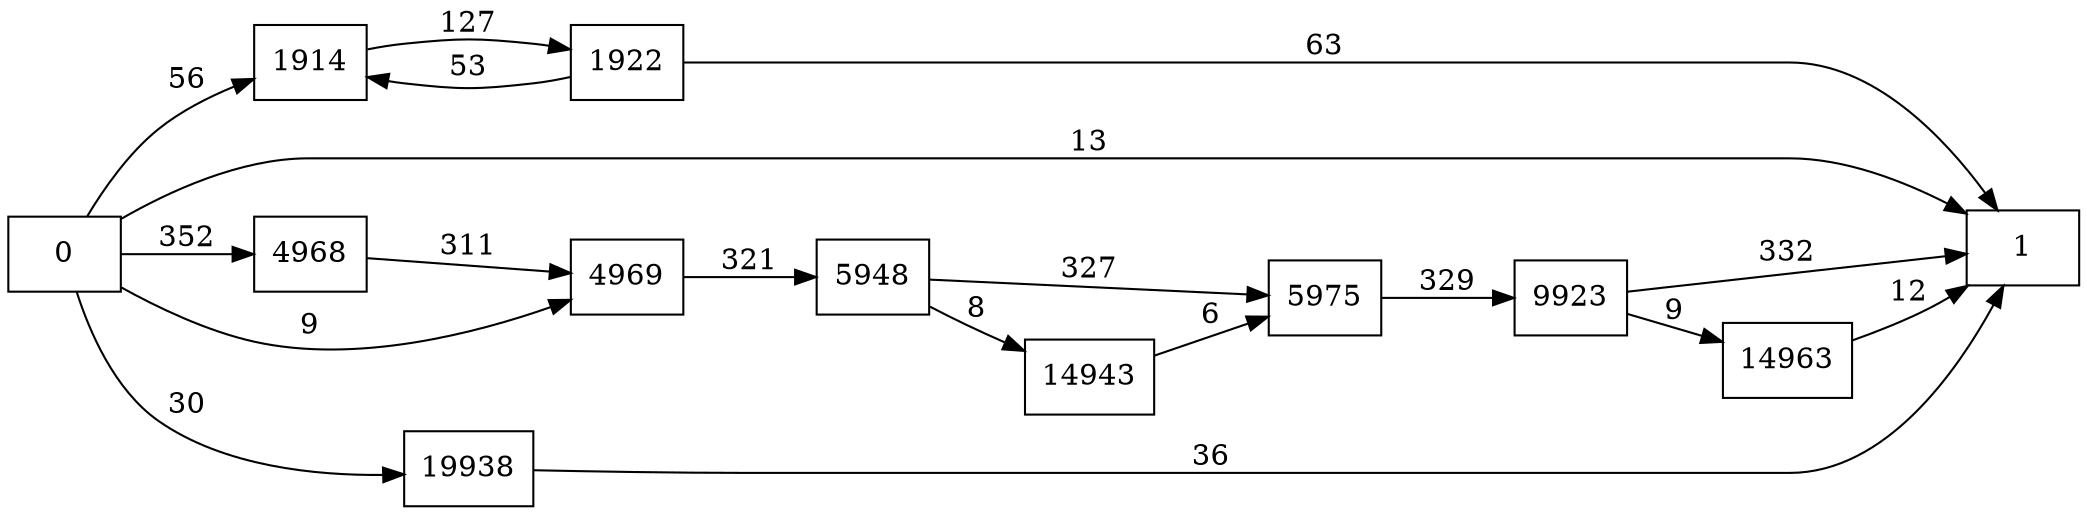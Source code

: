 digraph {
	graph [rankdir=LR]
	node [shape=rectangle]
	1914 -> 1922 [label=127]
	1922 -> 1914 [label=53]
	1922 -> 1 [label=63]
	4968 -> 4969 [label=311]
	4969 -> 5948 [label=321]
	5948 -> 5975 [label=327]
	5948 -> 14943 [label=8]
	5975 -> 9923 [label=329]
	9923 -> 1 [label=332]
	9923 -> 14963 [label=9]
	14943 -> 5975 [label=6]
	14963 -> 1 [label=12]
	19938 -> 1 [label=36]
	0 -> 4968 [label=352]
	0 -> 4969 [label=9]
	0 -> 1914 [label=56]
	0 -> 1 [label=13]
	0 -> 19938 [label=30]
}
